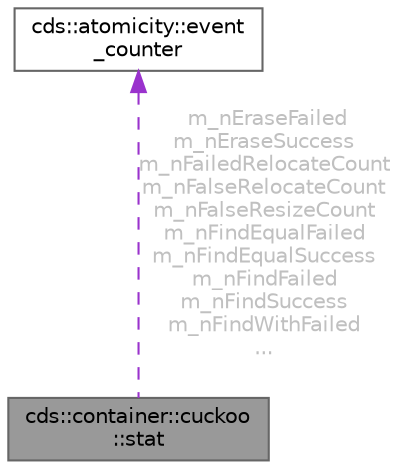 digraph "cds::container::cuckoo::stat"
{
 // LATEX_PDF_SIZE
  bgcolor="transparent";
  edge [fontname=Helvetica,fontsize=10,labelfontname=Helvetica,labelfontsize=10];
  node [fontname=Helvetica,fontsize=10,shape=box,height=0.2,width=0.4];
  Node1 [id="Node000001",label="cds::container::cuckoo\l::stat",height=0.2,width=0.4,color="gray40", fillcolor="grey60", style="filled", fontcolor="black",tooltip="CuckooSet internal statistics"];
  Node2 -> Node1 [id="edge1_Node000001_Node000002",dir="back",color="darkorchid3",style="dashed",tooltip=" ",label=" m_nEraseFailed\nm_nEraseSuccess\nm_nFailedRelocateCount\nm_nFalseRelocateCount\nm_nFalseResizeCount\nm_nFindEqualFailed\nm_nFindEqualSuccess\nm_nFindFailed\nm_nFindSuccess\nm_nFindWithFailed\n...",fontcolor="grey" ];
  Node2 [id="Node000002",label="cds::atomicity::event\l_counter",height=0.2,width=0.4,color="gray40", fillcolor="white", style="filled",URL="$classcds_1_1atomicity_1_1event__counter.html",tooltip="Atomic event counter."];
}
